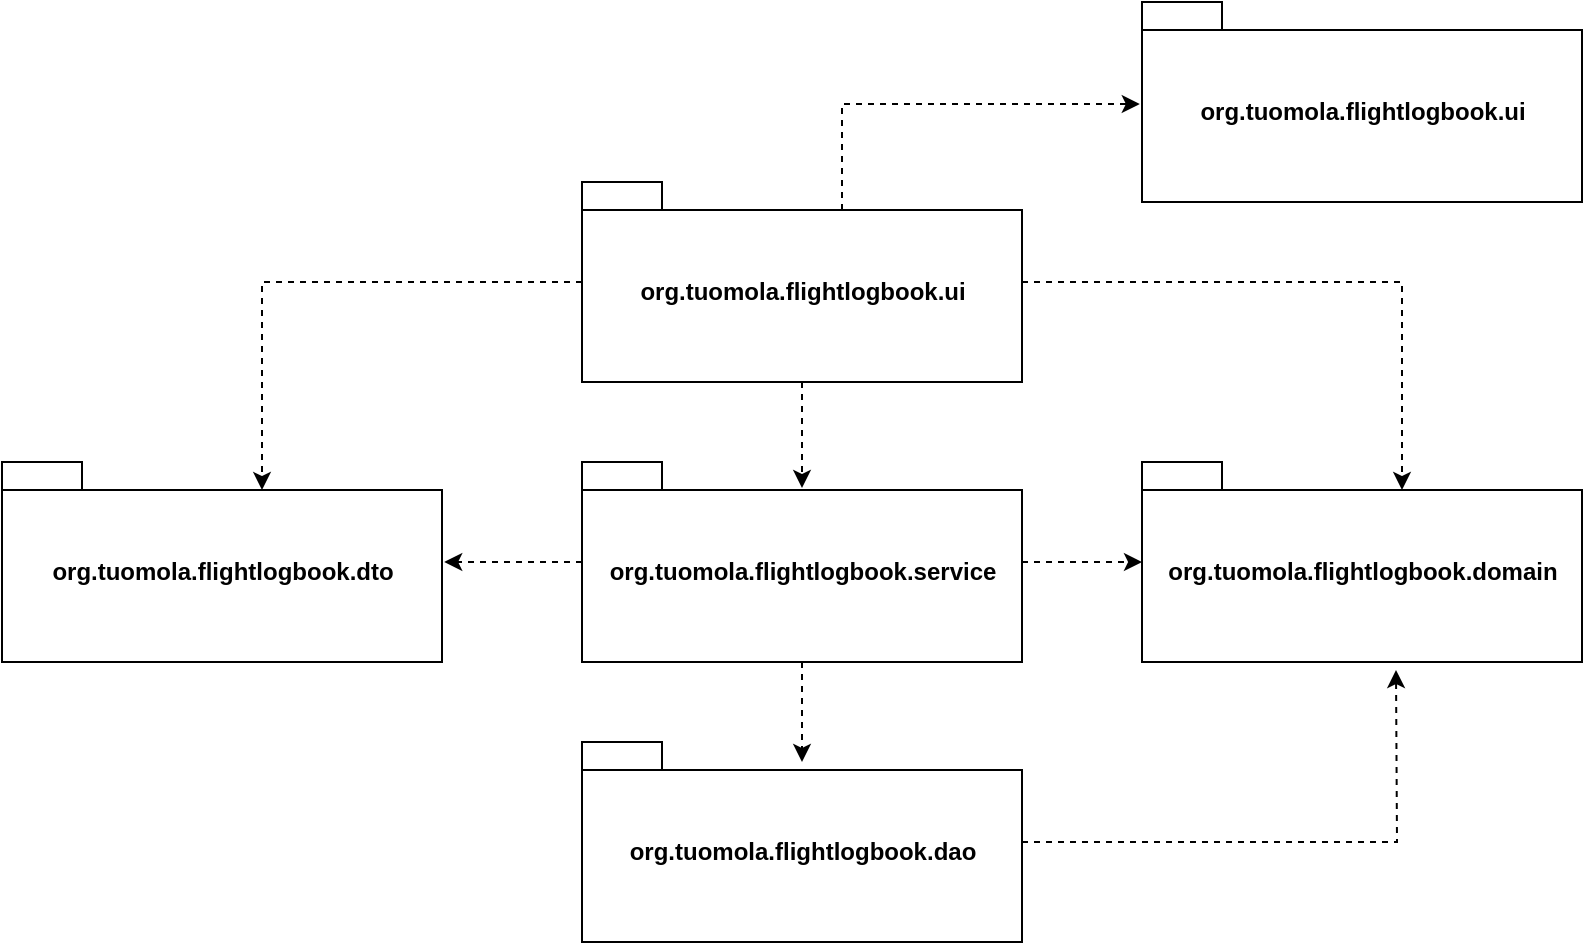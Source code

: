 <mxfile version="13.10.0" type="device"><diagram id="jDt_175dilxX95W6-6Xv" name="Page-1"><mxGraphModel dx="1617" dy="591" grid="1" gridSize="10" guides="1" tooltips="1" connect="1" arrows="1" fold="1" page="1" pageScale="1" pageWidth="850" pageHeight="1100" math="0" shadow="0"><root><mxCell id="0"/><mxCell id="1" parent="0"/><mxCell id="CMJnxtuHNoa7K8IeGIyU-4" value="" style="edgeStyle=orthogonalEdgeStyle;rounded=0;orthogonalLoop=1;jettySize=auto;html=1;dashed=1;entryX=0.5;entryY=0.13;entryDx=0;entryDy=0;entryPerimeter=0;" edge="1" parent="1" source="CMJnxtuHNoa7K8IeGIyU-1" target="CMJnxtuHNoa7K8IeGIyU-3"><mxGeometry relative="1" as="geometry"/></mxCell><mxCell id="CMJnxtuHNoa7K8IeGIyU-9" style="edgeStyle=orthogonalEdgeStyle;rounded=0;orthogonalLoop=1;jettySize=auto;html=1;entryX=0;entryY=0;entryDx=130;entryDy=14;entryPerimeter=0;dashed=1;" edge="1" parent="1" source="CMJnxtuHNoa7K8IeGIyU-1" target="CMJnxtuHNoa7K8IeGIyU-7"><mxGeometry relative="1" as="geometry"/></mxCell><mxCell id="CMJnxtuHNoa7K8IeGIyU-13" style="edgeStyle=orthogonalEdgeStyle;rounded=0;orthogonalLoop=1;jettySize=auto;html=1;entryX=0;entryY=0;entryDx=130;entryDy=14;entryPerimeter=0;dashed=1;" edge="1" parent="1" source="CMJnxtuHNoa7K8IeGIyU-1" target="CMJnxtuHNoa7K8IeGIyU-11"><mxGeometry relative="1" as="geometry"/></mxCell><mxCell id="CMJnxtuHNoa7K8IeGIyU-15" style="edgeStyle=orthogonalEdgeStyle;rounded=0;orthogonalLoop=1;jettySize=auto;html=1;entryX=-0.005;entryY=0.51;entryDx=0;entryDy=0;entryPerimeter=0;dashed=1;exitX=0;exitY=0;exitDx=130;exitDy=14;exitPerimeter=0;" edge="1" parent="1" source="CMJnxtuHNoa7K8IeGIyU-1" target="CMJnxtuHNoa7K8IeGIyU-14"><mxGeometry relative="1" as="geometry"><Array as="points"><mxPoint x="380" y="61"/></Array></mxGeometry></mxCell><mxCell id="CMJnxtuHNoa7K8IeGIyU-1" value="org.tuomola.flightlogbook.ui" style="shape=folder;fontStyle=1;spacingTop=10;tabWidth=40;tabHeight=14;tabPosition=left;html=1;" vertex="1" parent="1"><mxGeometry x="250" y="100" width="220" height="100" as="geometry"/></mxCell><mxCell id="CMJnxtuHNoa7K8IeGIyU-6" value="" style="edgeStyle=orthogonalEdgeStyle;rounded=0;orthogonalLoop=1;jettySize=auto;html=1;dashed=1;entryX=0.5;entryY=0.1;entryDx=0;entryDy=0;entryPerimeter=0;" edge="1" parent="1" source="CMJnxtuHNoa7K8IeGIyU-3" target="CMJnxtuHNoa7K8IeGIyU-5"><mxGeometry relative="1" as="geometry"><mxPoint x="361" y="390" as="targetPoint"/></mxGeometry></mxCell><mxCell id="CMJnxtuHNoa7K8IeGIyU-8" value="" style="edgeStyle=orthogonalEdgeStyle;rounded=0;orthogonalLoop=1;jettySize=auto;html=1;dashed=1;" edge="1" parent="1" source="CMJnxtuHNoa7K8IeGIyU-3" target="CMJnxtuHNoa7K8IeGIyU-7"><mxGeometry relative="1" as="geometry"/></mxCell><mxCell id="CMJnxtuHNoa7K8IeGIyU-12" style="edgeStyle=orthogonalEdgeStyle;rounded=0;orthogonalLoop=1;jettySize=auto;html=1;entryX=1.005;entryY=0.5;entryDx=0;entryDy=0;entryPerimeter=0;dashed=1;" edge="1" parent="1" source="CMJnxtuHNoa7K8IeGIyU-3" target="CMJnxtuHNoa7K8IeGIyU-11"><mxGeometry relative="1" as="geometry"/></mxCell><mxCell id="CMJnxtuHNoa7K8IeGIyU-3" value="org.tuomola.flightlogbook.service" style="shape=folder;fontStyle=1;spacingTop=10;tabWidth=40;tabHeight=14;tabPosition=left;html=1;" vertex="1" parent="1"><mxGeometry x="250" y="240" width="220" height="100" as="geometry"/></mxCell><mxCell id="CMJnxtuHNoa7K8IeGIyU-10" style="edgeStyle=orthogonalEdgeStyle;rounded=0;orthogonalLoop=1;jettySize=auto;html=1;dashed=1;" edge="1" parent="1" source="CMJnxtuHNoa7K8IeGIyU-5"><mxGeometry relative="1" as="geometry"><mxPoint x="657" y="344" as="targetPoint"/></mxGeometry></mxCell><mxCell id="CMJnxtuHNoa7K8IeGIyU-5" value="org.tuomola.flightlogbook.dao" style="shape=folder;fontStyle=1;spacingTop=10;tabWidth=40;tabHeight=14;tabPosition=left;html=1;" vertex="1" parent="1"><mxGeometry x="250" y="380" width="220" height="100" as="geometry"/></mxCell><mxCell id="CMJnxtuHNoa7K8IeGIyU-7" value="org.tuomola.flightlogbook.domain" style="shape=folder;fontStyle=1;spacingTop=10;tabWidth=40;tabHeight=14;tabPosition=left;html=1;" vertex="1" parent="1"><mxGeometry x="530" y="240" width="220" height="100" as="geometry"/></mxCell><mxCell id="CMJnxtuHNoa7K8IeGIyU-11" value="org.tuomola.flightlogbook.dto" style="shape=folder;fontStyle=1;spacingTop=10;tabWidth=40;tabHeight=14;tabPosition=left;html=1;" vertex="1" parent="1"><mxGeometry x="-40" y="240" width="220" height="100" as="geometry"/></mxCell><mxCell id="CMJnxtuHNoa7K8IeGIyU-14" value="org.tuomola.flightlogbook.ui" style="shape=folder;fontStyle=1;spacingTop=10;tabWidth=40;tabHeight=14;tabPosition=left;html=1;" vertex="1" parent="1"><mxGeometry x="530" y="10" width="220" height="100" as="geometry"/></mxCell></root></mxGraphModel></diagram></mxfile>
